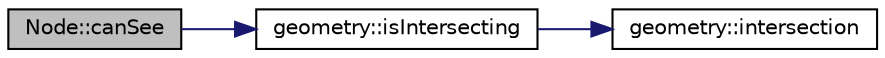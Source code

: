digraph "Node::canSee"
{
 // LATEX_PDF_SIZE
  edge [fontname="Helvetica",fontsize="10",labelfontname="Helvetica",labelfontsize="10"];
  node [fontname="Helvetica",fontsize="10",shape=record];
  rankdir="LR";
  Node1 [label="Node::canSee",height=0.2,width=0.4,color="black", fillcolor="grey75", style="filled", fontcolor="black",tooltip=" "];
  Node1 -> Node2 [color="midnightblue",fontsize="10",style="solid",fontname="Helvetica"];
  Node2 [label="geometry::isIntersecting",height=0.2,width=0.4,color="black", fillcolor="white", style="filled",URL="$namespacegeometry.html#ab3ebb42fdbd44fb848c370a0b4261e18",tooltip=" "];
  Node2 -> Node3 [color="midnightblue",fontsize="10",style="solid",fontname="Helvetica"];
  Node3 [label="geometry::intersection",height=0.2,width=0.4,color="black", fillcolor="white", style="filled",URL="$namespacegeometry.html#a228137d265482ee3fd6581e2e375eb8f",tooltip=" "];
}
